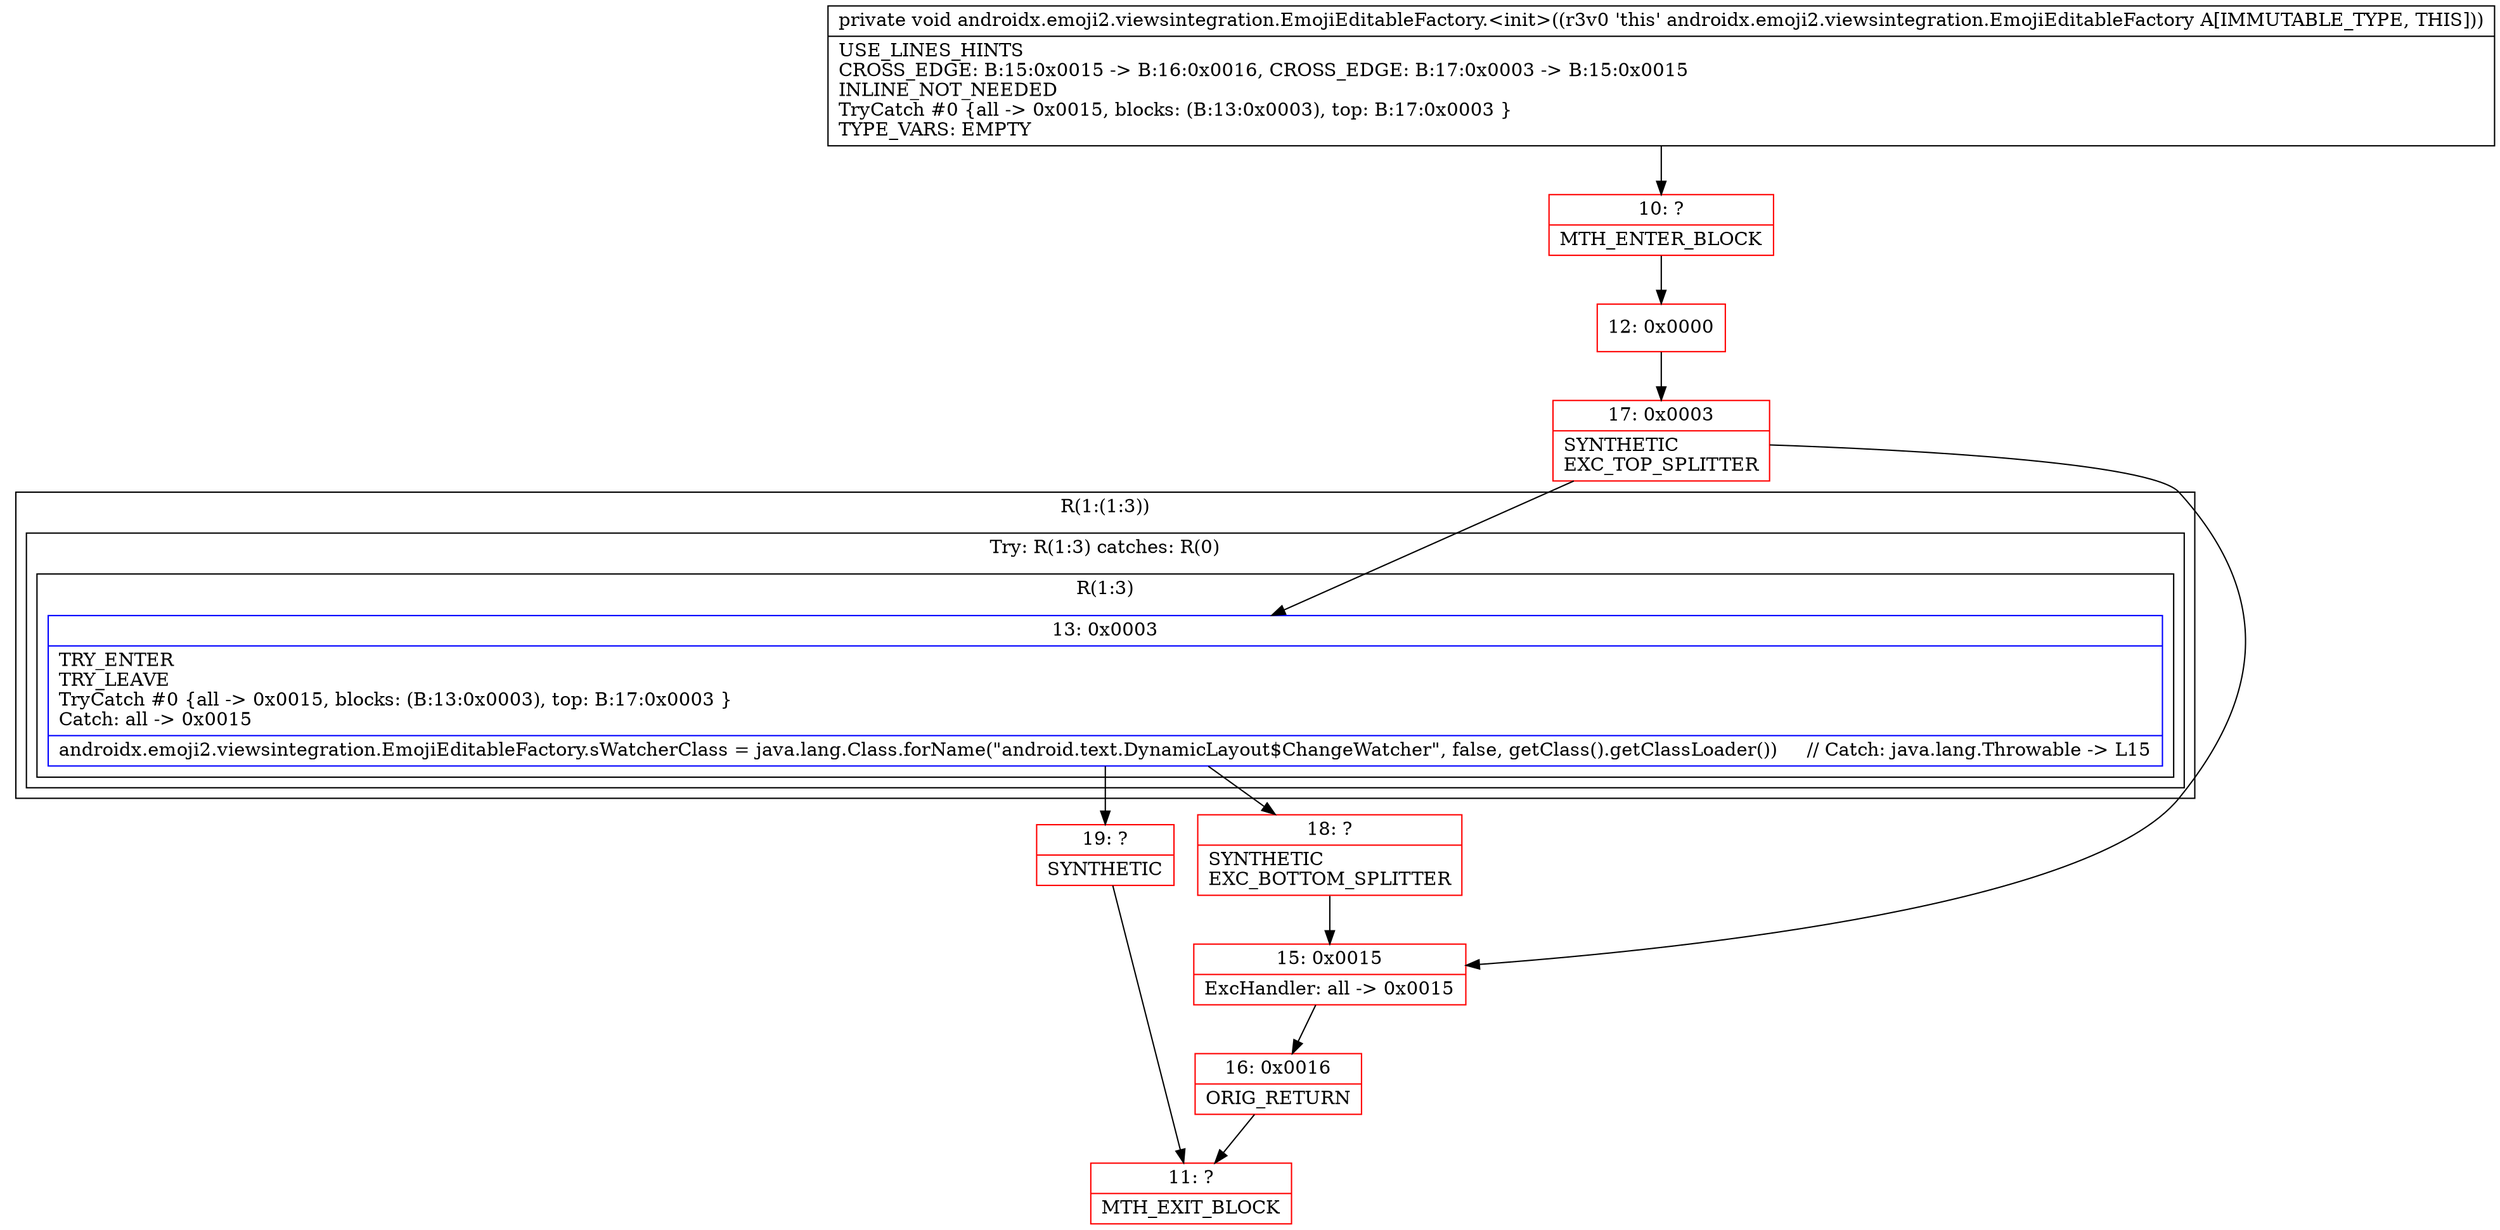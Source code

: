 digraph "CFG forandroidx.emoji2.viewsintegration.EmojiEditableFactory.\<init\>()V" {
subgraph cluster_Region_1488840753 {
label = "R(1:(1:3))";
node [shape=record,color=blue];
subgraph cluster_TryCatchRegion_1676591723 {
label = "Try: R(1:3) catches: R(0)";
node [shape=record,color=blue];
subgraph cluster_Region_650895025 {
label = "R(1:3)";
node [shape=record,color=blue];
Node_13 [shape=record,label="{13\:\ 0x0003|TRY_ENTER\lTRY_LEAVE\lTryCatch #0 \{all \-\> 0x0015, blocks: (B:13:0x0003), top: B:17:0x0003 \}\lCatch: all \-\> 0x0015\l|androidx.emoji2.viewsintegration.EmojiEditableFactory.sWatcherClass = java.lang.Class.forName(\"android.text.DynamicLayout$ChangeWatcher\", false, getClass().getClassLoader())     \/\/ Catch: java.lang.Throwable \-\> L15\l}"];
}
subgraph cluster_Region_403474913 {
label = "R(0) | ExcHandler: all \-\> 0x0015\l";
node [shape=record,color=blue];
}
}
}
subgraph cluster_Region_403474913 {
label = "R(0) | ExcHandler: all \-\> 0x0015\l";
node [shape=record,color=blue];
}
Node_10 [shape=record,color=red,label="{10\:\ ?|MTH_ENTER_BLOCK\l}"];
Node_12 [shape=record,color=red,label="{12\:\ 0x0000}"];
Node_17 [shape=record,color=red,label="{17\:\ 0x0003|SYNTHETIC\lEXC_TOP_SPLITTER\l}"];
Node_18 [shape=record,color=red,label="{18\:\ ?|SYNTHETIC\lEXC_BOTTOM_SPLITTER\l}"];
Node_19 [shape=record,color=red,label="{19\:\ ?|SYNTHETIC\l}"];
Node_11 [shape=record,color=red,label="{11\:\ ?|MTH_EXIT_BLOCK\l}"];
Node_15 [shape=record,color=red,label="{15\:\ 0x0015|ExcHandler: all \-\> 0x0015\l}"];
Node_16 [shape=record,color=red,label="{16\:\ 0x0016|ORIG_RETURN\l}"];
MethodNode[shape=record,label="{private void androidx.emoji2.viewsintegration.EmojiEditableFactory.\<init\>((r3v0 'this' androidx.emoji2.viewsintegration.EmojiEditableFactory A[IMMUTABLE_TYPE, THIS]))  | USE_LINES_HINTS\lCROSS_EDGE: B:15:0x0015 \-\> B:16:0x0016, CROSS_EDGE: B:17:0x0003 \-\> B:15:0x0015\lINLINE_NOT_NEEDED\lTryCatch #0 \{all \-\> 0x0015, blocks: (B:13:0x0003), top: B:17:0x0003 \}\lTYPE_VARS: EMPTY\l}"];
MethodNode -> Node_10;Node_13 -> Node_18;
Node_13 -> Node_19;
Node_10 -> Node_12;
Node_12 -> Node_17;
Node_17 -> Node_13;
Node_17 -> Node_15;
Node_18 -> Node_15;
Node_19 -> Node_11;
Node_15 -> Node_16;
Node_16 -> Node_11;
}

